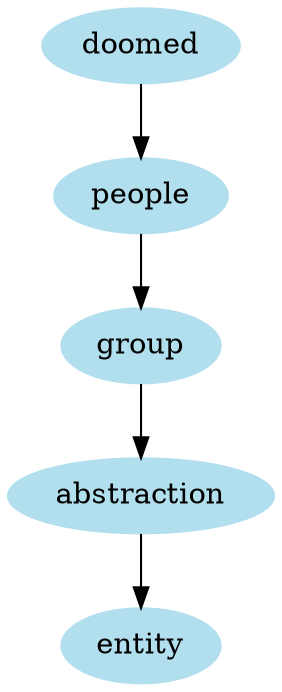 digraph unix {
	node [color=lightblue2 style=filled]
	size="6,6"
	doomed -> people
	people -> group
	group -> abstraction
	abstraction -> entity
}
